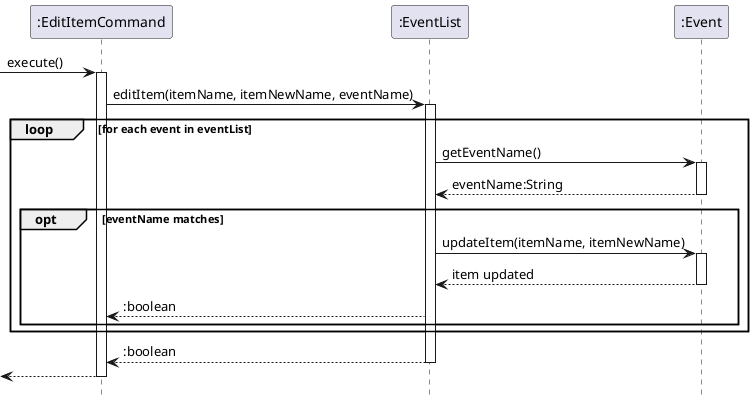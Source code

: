 @startuml
hide footbox

participant ":EditItemCommand" as editCommand
participant ":EventList" as eventList
participant ":Event" as event

[-> editCommand : execute()
activate editCommand

editCommand -> eventList : editItem(itemName, itemNewName, eventName)
activate eventList

loop for each event in eventList
    eventList -> event : getEventName()
    activate event
    event --> eventList : eventName:String
    deactivate event

    opt eventName matches
        eventList -> event : updateItem(itemName, itemNewName)
        activate event
        event --> eventList : item updated
        deactivate event
        eventList --> editCommand : :boolean

    end

end

return :boolean

return

@enduml
 39 changes: 39 additions & 0 deletions39
docs/diagrams/EditParticipantCommandSequenceDiagram.puml
Original file line number	Original file line	Diff line number	Diff line change
@@ -0,0 +1,39 @@
@startuml
hide footbox

participant ":Main" as main
participant ":EditParticipantCommand" as editCommand
participant ":EventList" as eventList
participant ":Event" as event

main -> editCommand : execute()
activate editCommand

editCommand -> eventList : editParticipant(participantName, participantNumber, participantEmail, eventName)
activate eventList

loop for each event in eventList
    eventList -> event : getEventName()
    activate event
    event --> eventList : eventName
    deactivate event

    alt eventName matches
        eventList -> event : updateParticipant(participantName, participantNumber, participantEmail)
        activate event
        event --> eventList : updated
        deactivate event
        eventList --> editCommand : true
    end

end

alt no match found
    eventList --> editCommand : false
end

editCommand --> main : message
deactivate eventList
deactivate editCommand

@enduml